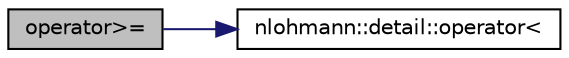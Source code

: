 digraph "operator&gt;="
{
 // LATEX_PDF_SIZE
  edge [fontname="Helvetica",fontsize="10",labelfontname="Helvetica",labelfontsize="10"];
  node [fontname="Helvetica",fontsize="10",shape=record];
  rankdir="LR";
  Node1 [label="operator\>=",height=0.2,width=0.4,color="black", fillcolor="grey75", style="filled", fontcolor="black",tooltip="comparison: greater than or equal"];
  Node1 -> Node2 [color="midnightblue",fontsize="10",style="solid",fontname="Helvetica"];
  Node2 [label="nlohmann::detail::operator\<",height=0.2,width=0.4,color="black", fillcolor="white", style="filled",URL="$namespacenlohmann_1_1detail.html#a09169efff3bd1771fff29bd92cea19e0",tooltip="comparison operator for JSON types"];
}
